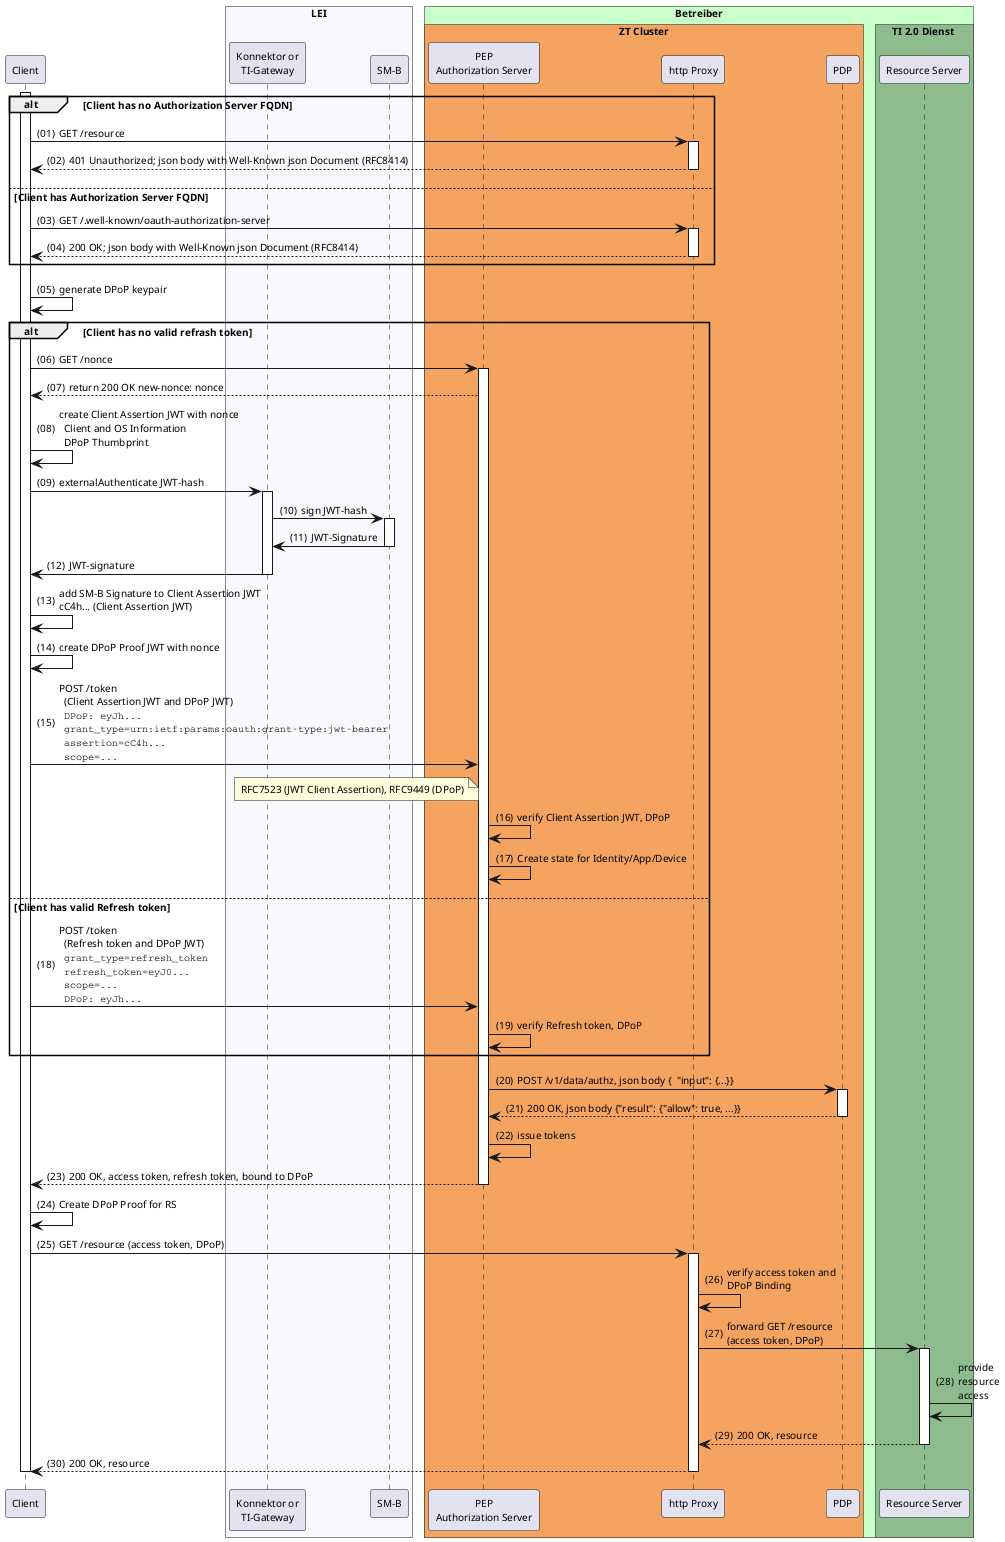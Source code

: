 @startuml "SM-B_Auth_with_DPoP"
autonumber "(00)"
skinparam defaultFontSize 10
skinparam defaultFontName Helvetica
skinparam DefaultMonospacedFontName Courier
skinparam lengthAdjust none

!pragma teoz true

participant Client
box "LEI" #GhostWhite
    participant Konnektor as "Konnektor or\nTI-Gateway"
    participant SMB as "SM-B"
end box

box "Betreiber" #TECHNOLOGY
    box "ZT Cluster" #SandyBrown
        participant AuthS as "PEP\nAuthorization Server" 
        participant HP as "http Proxy"
        participant PDP as "PDP"
    endbox
    box TI 2.0 Dienst #DarkSeaGreen
        participant RS as "Resource Server"
    endbox
end box

activate Client
alt Client has no Authorization Server FQDN
    Client -> HP: GET /resource
    activate HP
    HP --> Client: 401 Unauthorized; json body with Well-Known json Document (RFC8414)
    deactivate HP
else Client has Authorization Server FQDN
    Client -> HP: GET /.well-known/oauth-authorization-server 
    activate HP
    HP --> Client: 200 OK; json body with Well-Known json Document (RFC8414)
    deactivate HP
end

Client -> Client: generate DPoP keypair
alt Client has no valid refrash token
Client -> AuthS: GET /nonce
activate AuthS
AuthS --> Client: return 200 OK new-nonce: nonce
Client -> Client: create Client Assertion JWT with nonce\n  Client and OS Information\n  DPoP Thumbprint
Client -> Konnektor: externalAuthenticate JWT-hash
activate Konnektor
Konnektor -> SMB: sign JWT-hash
activate SMB
SMB -> Konnektor: JWT-Signature
deactivate SMB
Konnektor -> Client: JWT-signature
deactivate Konnektor

Client -> Client: add SM-B Signature to Client Assertion JWT\n\
cC4h... (Client Assertion JWT)
Client -> Client: create DPoP Proof JWT with nonce
Client -> AuthS: POST /token\n\
  (Client Assertion JWT and DPoP JWT)\n\
  ""DPoP: eyJh...""\n\
  ""grant_type=urn:ietf:params:oauth:grant-type:jwt-bearer""\n\
  ""assertion=cC4h...""\n\
  ""scope=...""
note left of AuthS
  RFC7523 (JWT Client Assertion), RFC9449 (DPoP)
end note
AuthS -> AuthS: verify Client Assertion JWT, DPoP
AuthS -> AuthS: Create state for Identity/App/Device
else Client has valid Refresh token
Client -> AuthS: POST /token\n\
  (Refresh token and DPoP JWT)\n\
  ""grant_type=refresh_token""\n\
  ""refresh_token=eyJ0...""\n\
  ""scope=...""\n\
  ""DPoP: eyJh...""
AuthS -> AuthS: verify Refresh token, DPoP
end

AuthS -> PDP: POST /v1/data/authz, json body {  "input": {...}} 
activate PDP
PDP --> AuthS: 200 OK, json body {"result": {"allow": true, ...}}
deactivate PDP
AuthS -> AuthS: issue tokens
AuthS --> Client: 200 OK, access token, refresh token, bound to DPoP
deactivate AuthS
Client -> Client: Create DPoP Proof for RS

Client -> HP: GET /resource (access token, DPoP)
activate HP
HP -> HP: verify access token and\nDPoP Binding
HP -> RS: forward GET /resource\n\
(access token, DPoP)
activate RS
RS -> RS: provide\n\
resource\n\
access
RS --> HP: 200 OK, resource
deactivate RS
HP --> Client: 200 OK, resource
deactivate HP
deactivate RS
deactivate Client

@enduml